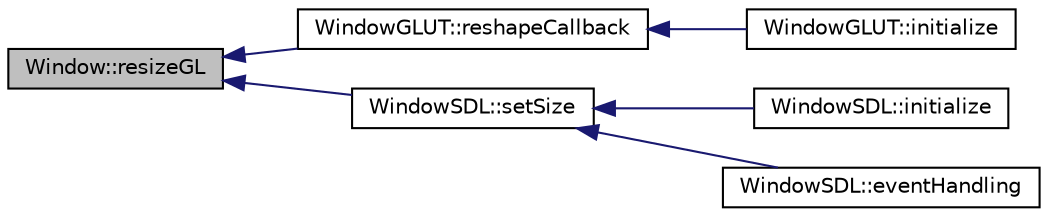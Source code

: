 digraph "Window::resizeGL"
{
 // INTERACTIVE_SVG=YES
  edge [fontname="Helvetica",fontsize="10",labelfontname="Helvetica",labelfontsize="10"];
  node [fontname="Helvetica",fontsize="10",shape=record];
  rankdir="LR";
  Node1 [label="Window::resizeGL",height=0.2,width=0.4,color="black", fillcolor="grey75", style="filled" fontcolor="black"];
  Node1 -> Node2 [dir="back",color="midnightblue",fontsize="10",style="solid",fontname="Helvetica"];
  Node2 [label="WindowGLUT::reshapeCallback",height=0.2,width=0.4,color="black", fillcolor="white", style="filled",URL="$class_window_g_l_u_t.html#af05558538f50e20e171077444c251736"];
  Node2 -> Node3 [dir="back",color="midnightblue",fontsize="10",style="solid",fontname="Helvetica"];
  Node3 [label="WindowGLUT::initialize",height=0.2,width=0.4,color="black", fillcolor="white", style="filled",URL="$class_window_g_l_u_t.html#a23e784b4d08d5aa9d35af5a627a0d1cb"];
  Node1 -> Node4 [dir="back",color="midnightblue",fontsize="10",style="solid",fontname="Helvetica"];
  Node4 [label="WindowSDL::setSize",height=0.2,width=0.4,color="black", fillcolor="white", style="filled",URL="$class_window_s_d_l.html#ab9119ab3e9972dc083b103ba50c87187"];
  Node4 -> Node5 [dir="back",color="midnightblue",fontsize="10",style="solid",fontname="Helvetica"];
  Node5 [label="WindowSDL::initialize",height=0.2,width=0.4,color="black", fillcolor="white", style="filled",URL="$class_window_s_d_l.html#aeee964c4fb1b3b843d985583970b43a0"];
  Node4 -> Node6 [dir="back",color="midnightblue",fontsize="10",style="solid",fontname="Helvetica"];
  Node6 [label="WindowSDL::eventHandling",height=0.2,width=0.4,color="black", fillcolor="white", style="filled",URL="$class_window_s_d_l.html#a77e59286d958d1be56b9dc53108e58b0"];
}
